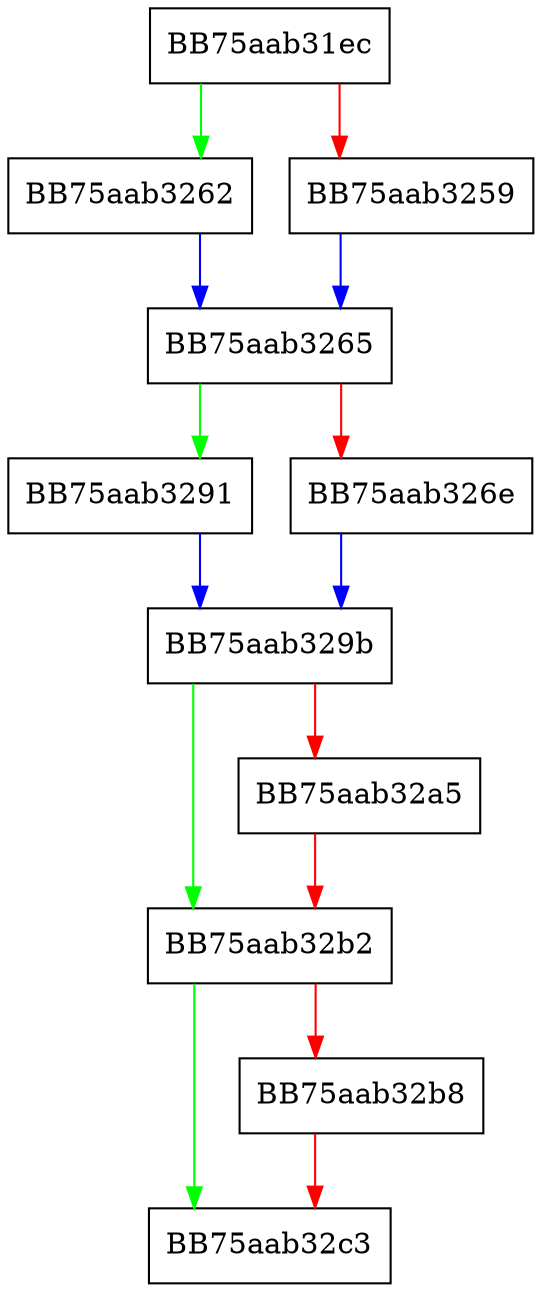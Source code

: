 digraph RecurseDeleteOperation {
  node [shape="box"];
  graph [splines=ortho];
  BB75aab31ec -> BB75aab3262 [color="green"];
  BB75aab31ec -> BB75aab3259 [color="red"];
  BB75aab3259 -> BB75aab3265 [color="blue"];
  BB75aab3262 -> BB75aab3265 [color="blue"];
  BB75aab3265 -> BB75aab3291 [color="green"];
  BB75aab3265 -> BB75aab326e [color="red"];
  BB75aab326e -> BB75aab329b [color="blue"];
  BB75aab3291 -> BB75aab329b [color="blue"];
  BB75aab329b -> BB75aab32b2 [color="green"];
  BB75aab329b -> BB75aab32a5 [color="red"];
  BB75aab32a5 -> BB75aab32b2 [color="red"];
  BB75aab32b2 -> BB75aab32c3 [color="green"];
  BB75aab32b2 -> BB75aab32b8 [color="red"];
  BB75aab32b8 -> BB75aab32c3 [color="red"];
}